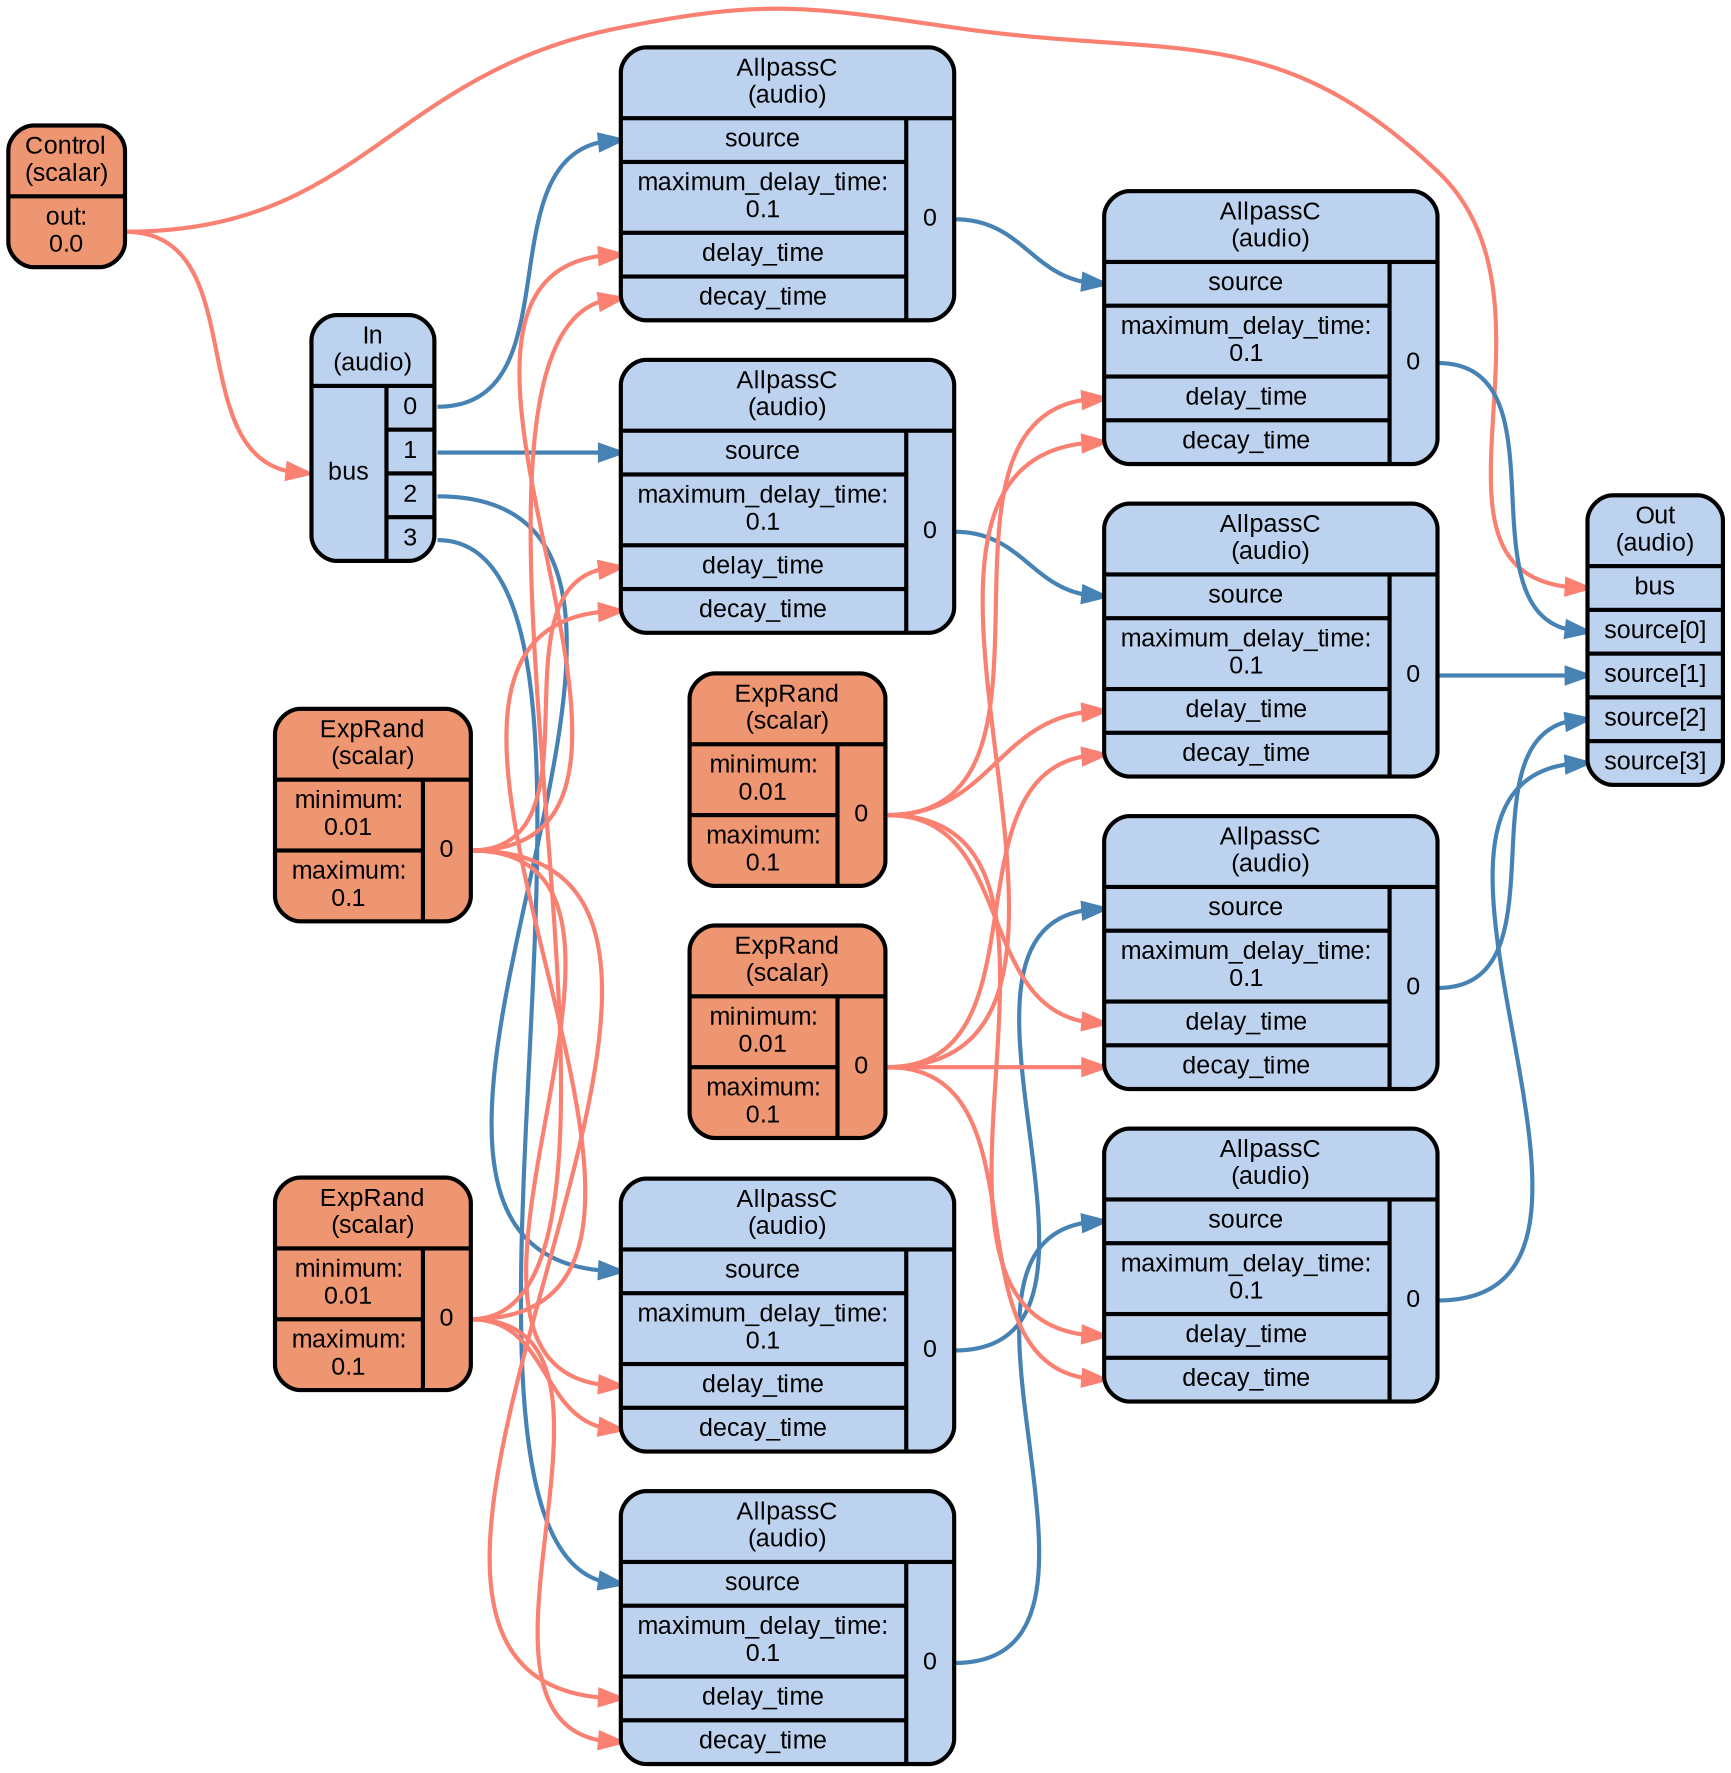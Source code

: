 digraph synthdef_2f1fa110743854c82a7bf87b4c692da2 {
    graph [bgcolor=transparent,
        color=lightslategrey,
        dpi=72,
        fontname=Arial,
        outputorder=edgesfirst,
        overlap=prism,
        penwidth=2,
        rankdir=LR,
        ranksep=1,
        splines=spline,
        style="dotted, rounded"];
    node [fontname=Arial,
        fontsize=12,
        penwidth=2,
        shape=Mrecord,
        style="filled, rounded"];
    edge [penwidth=2];
    ugen_0 [fillcolor=lightsalmon2,
        label="<f_0> Control\n(scalar) | { { <f_1_0_0> out:\n0.0 } }"];
    ugen_1 [fillcolor=lightsteelblue2,
        label="<f_0> In\n(audio) | { { <f_1_0_0> bus } | { <f_1_1_0> 0 | <f_1_1_1> 1 | <f_1_1_2> 2 | <f_1_1_3> 3 } }"];
    ugen_10 [fillcolor=lightsteelblue2,
        label="<f_0> AllpassC\n(audio) | { { <f_1_0_0> source | <f_1_0_1> maximum_delay_time:\n0.1 | <f_1_0_2> delay_time | <f_1_0_3> decay_time } | { <f_1_1_0> 0 } }"];
    ugen_11 [fillcolor=lightsteelblue2,
        label="<f_0> AllpassC\n(audio) | { { <f_1_0_0> source | <f_1_0_1> maximum_delay_time:\n0.1 | <f_1_0_2> delay_time | <f_1_0_3> decay_time } | { <f_1_1_0> 0 } }"];
    ugen_12 [fillcolor=lightsteelblue2,
        label="<f_0> AllpassC\n(audio) | { { <f_1_0_0> source | <f_1_0_1> maximum_delay_time:\n0.1 | <f_1_0_2> delay_time | <f_1_0_3> decay_time } | { <f_1_1_0> 0 } }"];
    ugen_13 [fillcolor=lightsteelblue2,
        label="<f_0> AllpassC\n(audio) | { { <f_1_0_0> source | <f_1_0_1> maximum_delay_time:\n0.1 | <f_1_0_2> delay_time | <f_1_0_3> decay_time } | { <f_1_1_0> 0 } }"];
    ugen_14 [fillcolor=lightsteelblue2,
        label="<f_0> Out\n(audio) | { { <f_1_0_0> bus | <f_1_0_1> source[0] | <f_1_0_2> source[1] | <f_1_0_3> source[2] | <f_1_0_4> source[3] } }"];
    ugen_2 [fillcolor=lightsalmon2,
        label="<f_0> ExpRand\n(scalar) | { { <f_1_0_0> minimum:\n0.01 | <f_1_0_1> maximum:\n0.1 } | { <f_1_1_0> 0 } }"];
    ugen_3 [fillcolor=lightsalmon2,
        label="<f_0> ExpRand\n(scalar) | { { <f_1_0_0> minimum:\n0.01 | <f_1_0_1> maximum:\n0.1 } | { <f_1_1_0> 0 } }"];
    ugen_4 [fillcolor=lightsteelblue2,
        label="<f_0> AllpassC\n(audio) | { { <f_1_0_0> source | <f_1_0_1> maximum_delay_time:\n0.1 | <f_1_0_2> delay_time | <f_1_0_3> decay_time } | { <f_1_1_0> 0 } }"];
    ugen_5 [fillcolor=lightsteelblue2,
        label="<f_0> AllpassC\n(audio) | { { <f_1_0_0> source | <f_1_0_1> maximum_delay_time:\n0.1 | <f_1_0_2> delay_time | <f_1_0_3> decay_time } | { <f_1_1_0> 0 } }"];
    ugen_6 [fillcolor=lightsteelblue2,
        label="<f_0> AllpassC\n(audio) | { { <f_1_0_0> source | <f_1_0_1> maximum_delay_time:\n0.1 | <f_1_0_2> delay_time | <f_1_0_3> decay_time } | { <f_1_1_0> 0 } }"];
    ugen_7 [fillcolor=lightsteelblue2,
        label="<f_0> AllpassC\n(audio) | { { <f_1_0_0> source | <f_1_0_1> maximum_delay_time:\n0.1 | <f_1_0_2> delay_time | <f_1_0_3> decay_time } | { <f_1_1_0> 0 } }"];
    ugen_8 [fillcolor=lightsalmon2,
        label="<f_0> ExpRand\n(scalar) | { { <f_1_0_0> minimum:\n0.01 | <f_1_0_1> maximum:\n0.1 } | { <f_1_1_0> 0 } }"];
    ugen_9 [fillcolor=lightsalmon2,
        label="<f_0> ExpRand\n(scalar) | { { <f_1_0_0> minimum:\n0.01 | <f_1_0_1> maximum:\n0.1 } | { <f_1_1_0> 0 } }"];
    ugen_0:f_1_0_0:e -> ugen_1:f_1_0_0:w [color=salmon];
    ugen_0:f_1_0_0:e -> ugen_14:f_1_0_0:w [color=salmon];
    ugen_1:f_1_1_0:e -> ugen_4:f_1_0_0:w [color=steelblue];
    ugen_1:f_1_1_1:e -> ugen_5:f_1_0_0:w [color=steelblue];
    ugen_1:f_1_1_2:e -> ugen_6:f_1_0_0:w [color=steelblue];
    ugen_1:f_1_1_3:e -> ugen_7:f_1_0_0:w [color=steelblue];
    ugen_10:f_1_1_0:e -> ugen_14:f_1_0_1:w [color=steelblue];
    ugen_11:f_1_1_0:e -> ugen_14:f_1_0_2:w [color=steelblue];
    ugen_12:f_1_1_0:e -> ugen_14:f_1_0_3:w [color=steelblue];
    ugen_13:f_1_1_0:e -> ugen_14:f_1_0_4:w [color=steelblue];
    ugen_2:f_1_1_0:e -> ugen_4:f_1_0_3:w [color=salmon];
    ugen_2:f_1_1_0:e -> ugen_5:f_1_0_3:w [color=salmon];
    ugen_2:f_1_1_0:e -> ugen_6:f_1_0_3:w [color=salmon];
    ugen_2:f_1_1_0:e -> ugen_7:f_1_0_3:w [color=salmon];
    ugen_3:f_1_1_0:e -> ugen_4:f_1_0_2:w [color=salmon];
    ugen_3:f_1_1_0:e -> ugen_5:f_1_0_2:w [color=salmon];
    ugen_3:f_1_1_0:e -> ugen_6:f_1_0_2:w [color=salmon];
    ugen_3:f_1_1_0:e -> ugen_7:f_1_0_2:w [color=salmon];
    ugen_4:f_1_1_0:e -> ugen_10:f_1_0_0:w [color=steelblue];
    ugen_5:f_1_1_0:e -> ugen_11:f_1_0_0:w [color=steelblue];
    ugen_6:f_1_1_0:e -> ugen_12:f_1_0_0:w [color=steelblue];
    ugen_7:f_1_1_0:e -> ugen_13:f_1_0_0:w [color=steelblue];
    ugen_8:f_1_1_0:e -> ugen_10:f_1_0_3:w [color=salmon];
    ugen_8:f_1_1_0:e -> ugen_11:f_1_0_3:w [color=salmon];
    ugen_8:f_1_1_0:e -> ugen_12:f_1_0_3:w [color=salmon];
    ugen_8:f_1_1_0:e -> ugen_13:f_1_0_3:w [color=salmon];
    ugen_9:f_1_1_0:e -> ugen_10:f_1_0_2:w [color=salmon];
    ugen_9:f_1_1_0:e -> ugen_11:f_1_0_2:w [color=salmon];
    ugen_9:f_1_1_0:e -> ugen_12:f_1_0_2:w [color=salmon];
    ugen_9:f_1_1_0:e -> ugen_13:f_1_0_2:w [color=salmon];
}